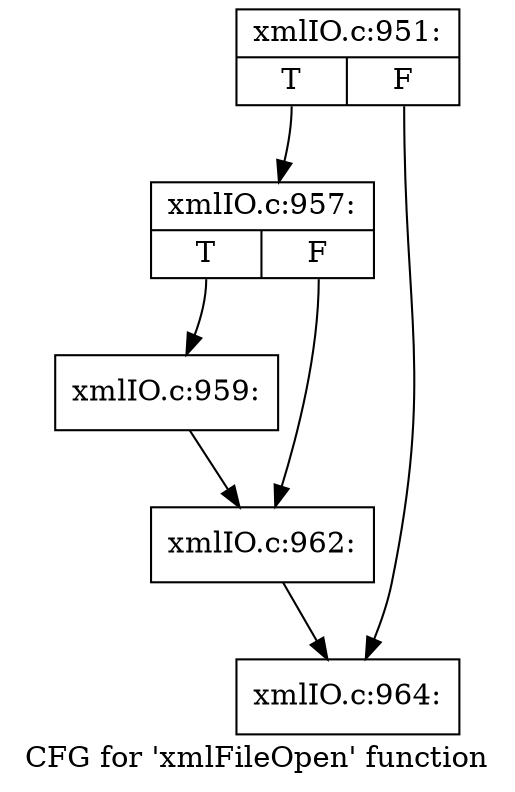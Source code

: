 digraph "CFG for 'xmlFileOpen' function" {
	label="CFG for 'xmlFileOpen' function";

	Node0x5218330 [shape=record,label="{xmlIO.c:951:|{<s0>T|<s1>F}}"];
	Node0x5218330:s0 -> Node0x52196f0;
	Node0x5218330:s1 -> Node0x5219a80;
	Node0x52196f0 [shape=record,label="{xmlIO.c:957:|{<s0>T|<s1>F}}"];
	Node0x52196f0:s0 -> Node0x5202dd0;
	Node0x52196f0:s1 -> Node0x521a350;
	Node0x5202dd0 [shape=record,label="{xmlIO.c:959:}"];
	Node0x5202dd0 -> Node0x521a350;
	Node0x521a350 [shape=record,label="{xmlIO.c:962:}"];
	Node0x521a350 -> Node0x5219a80;
	Node0x5219a80 [shape=record,label="{xmlIO.c:964:}"];
}
